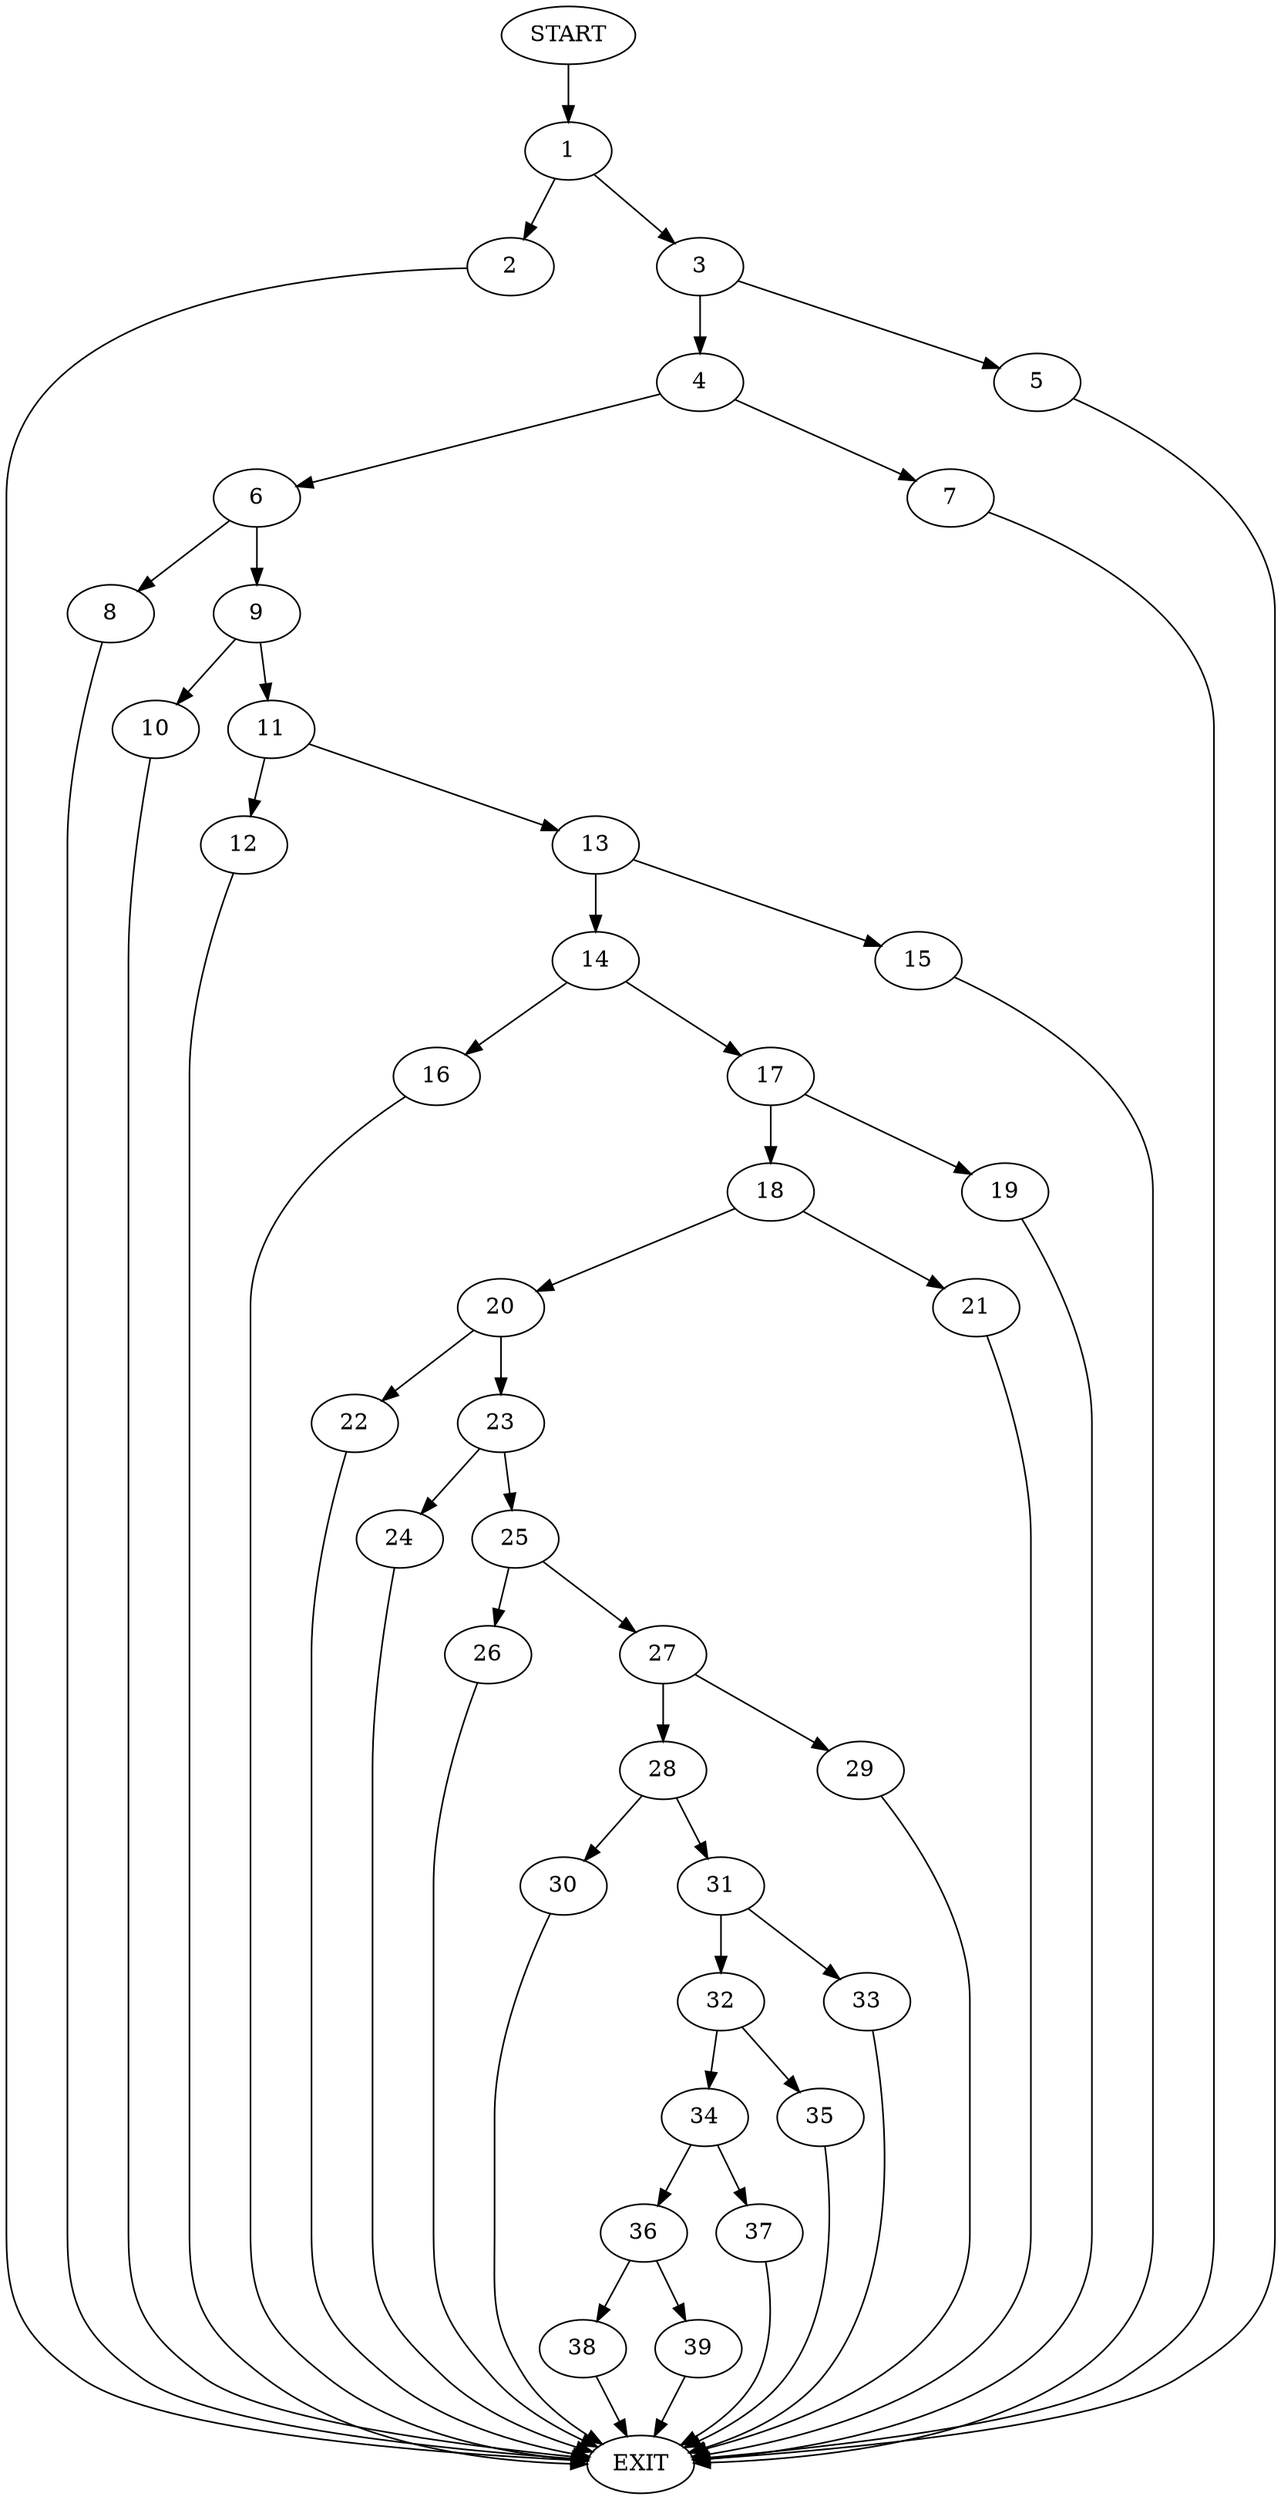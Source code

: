 digraph {
0 [label="START"]
40 [label="EXIT"]
0 -> 1
1 -> 2
1 -> 3
2 -> 40
3 -> 4
3 -> 5
5 -> 40
4 -> 6
4 -> 7
6 -> 8
6 -> 9
7 -> 40
8 -> 40
9 -> 10
9 -> 11
11 -> 12
11 -> 13
10 -> 40
12 -> 40
13 -> 14
13 -> 15
15 -> 40
14 -> 16
14 -> 17
16 -> 40
17 -> 18
17 -> 19
18 -> 20
18 -> 21
19 -> 40
21 -> 40
20 -> 22
20 -> 23
22 -> 40
23 -> 24
23 -> 25
25 -> 26
25 -> 27
24 -> 40
26 -> 40
27 -> 28
27 -> 29
28 -> 30
28 -> 31
29 -> 40
31 -> 32
31 -> 33
30 -> 40
32 -> 34
32 -> 35
33 -> 40
35 -> 40
34 -> 36
34 -> 37
36 -> 38
36 -> 39
37 -> 40
39 -> 40
38 -> 40
}
